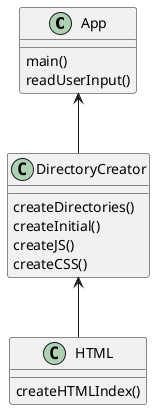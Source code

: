 @startuml
'https://plantuml.com/class-diagram

class App{
    main()
    readUserInput()
}

class DirectoryCreator{
    createDirectories()
        createInitial()
        createJS()
        createCSS()
}

class HTML{
    createHTMLIndex()
}

App <-- DirectoryCreator
DirectoryCreator <-- HTML

@enduml